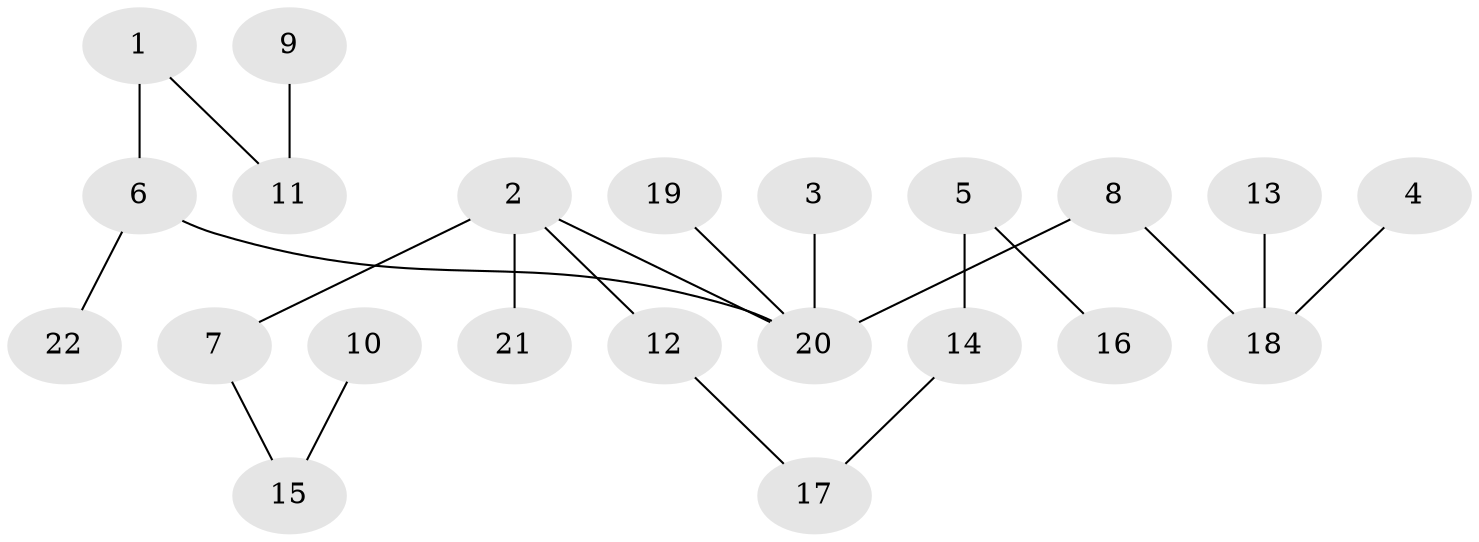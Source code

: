 // original degree distribution, {8: 0.014285714285714285, 2: 0.3, 6: 0.014285714285714285, 5: 0.04285714285714286, 3: 0.1, 1: 0.4857142857142857, 4: 0.04285714285714286}
// Generated by graph-tools (version 1.1) at 2025/37/03/04/25 23:37:27]
// undirected, 22 vertices, 21 edges
graph export_dot {
  node [color=gray90,style=filled];
  1;
  2;
  3;
  4;
  5;
  6;
  7;
  8;
  9;
  10;
  11;
  12;
  13;
  14;
  15;
  16;
  17;
  18;
  19;
  20;
  21;
  22;
  1 -- 6 [weight=1.0];
  1 -- 11 [weight=1.0];
  2 -- 7 [weight=1.0];
  2 -- 12 [weight=1.0];
  2 -- 20 [weight=1.0];
  2 -- 21 [weight=1.0];
  3 -- 20 [weight=1.0];
  4 -- 18 [weight=1.0];
  5 -- 14 [weight=1.0];
  5 -- 16 [weight=1.0];
  6 -- 20 [weight=1.0];
  6 -- 22 [weight=1.0];
  7 -- 15 [weight=1.0];
  8 -- 18 [weight=1.0];
  8 -- 20 [weight=1.0];
  9 -- 11 [weight=1.0];
  10 -- 15 [weight=1.0];
  12 -- 17 [weight=1.0];
  13 -- 18 [weight=1.0];
  14 -- 17 [weight=1.0];
  19 -- 20 [weight=1.0];
}
